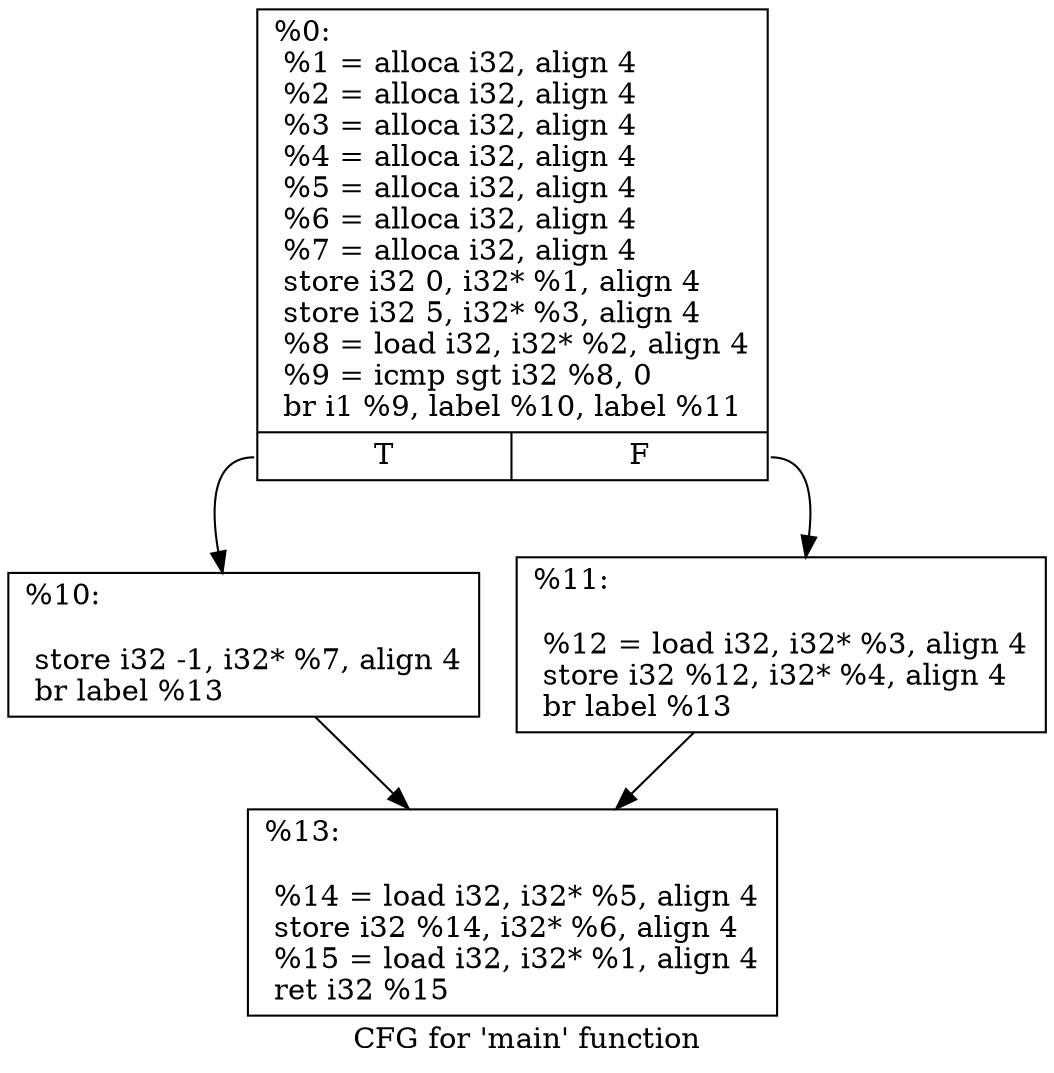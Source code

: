 digraph "CFG for 'main' function" {
	label="CFG for 'main' function";

	Node0x5596fb649730 [shape=record,label="{%0:\l  %1 = alloca i32, align 4\l  %2 = alloca i32, align 4\l  %3 = alloca i32, align 4\l  %4 = alloca i32, align 4\l  %5 = alloca i32, align 4\l  %6 = alloca i32, align 4\l  %7 = alloca i32, align 4\l  store i32 0, i32* %1, align 4\l  store i32 5, i32* %3, align 4\l  %8 = load i32, i32* %2, align 4\l  %9 = icmp sgt i32 %8, 0\l  br i1 %9, label %10, label %11\l|{<s0>T|<s1>F}}"];
	Node0x5596fb649730:s0 -> Node0x5596fb649fd0;
	Node0x5596fb649730:s1 -> Node0x5596fb64a340;
	Node0x5596fb649fd0 [shape=record,label="{%10:\l\l  store i32 -1, i32* %7, align 4\l  br label %13\l}"];
	Node0x5596fb649fd0 -> Node0x5596fb64a480;
	Node0x5596fb64a340 [shape=record,label="{%11:\l\l  %12 = load i32, i32* %3, align 4\l  store i32 %12, i32* %4, align 4\l  br label %13\l}"];
	Node0x5596fb64a340 -> Node0x5596fb64a480;
	Node0x5596fb64a480 [shape=record,label="{%13:\l\l  %14 = load i32, i32* %5, align 4\l  store i32 %14, i32* %6, align 4\l  %15 = load i32, i32* %1, align 4\l  ret i32 %15\l}"];
}
